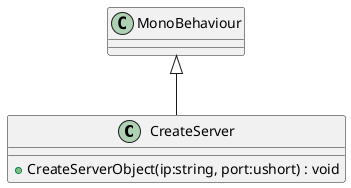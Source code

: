 @startuml
class CreateServer {
    + CreateServerObject(ip:string, port:ushort) : void
}
MonoBehaviour <|-- CreateServer
@enduml
